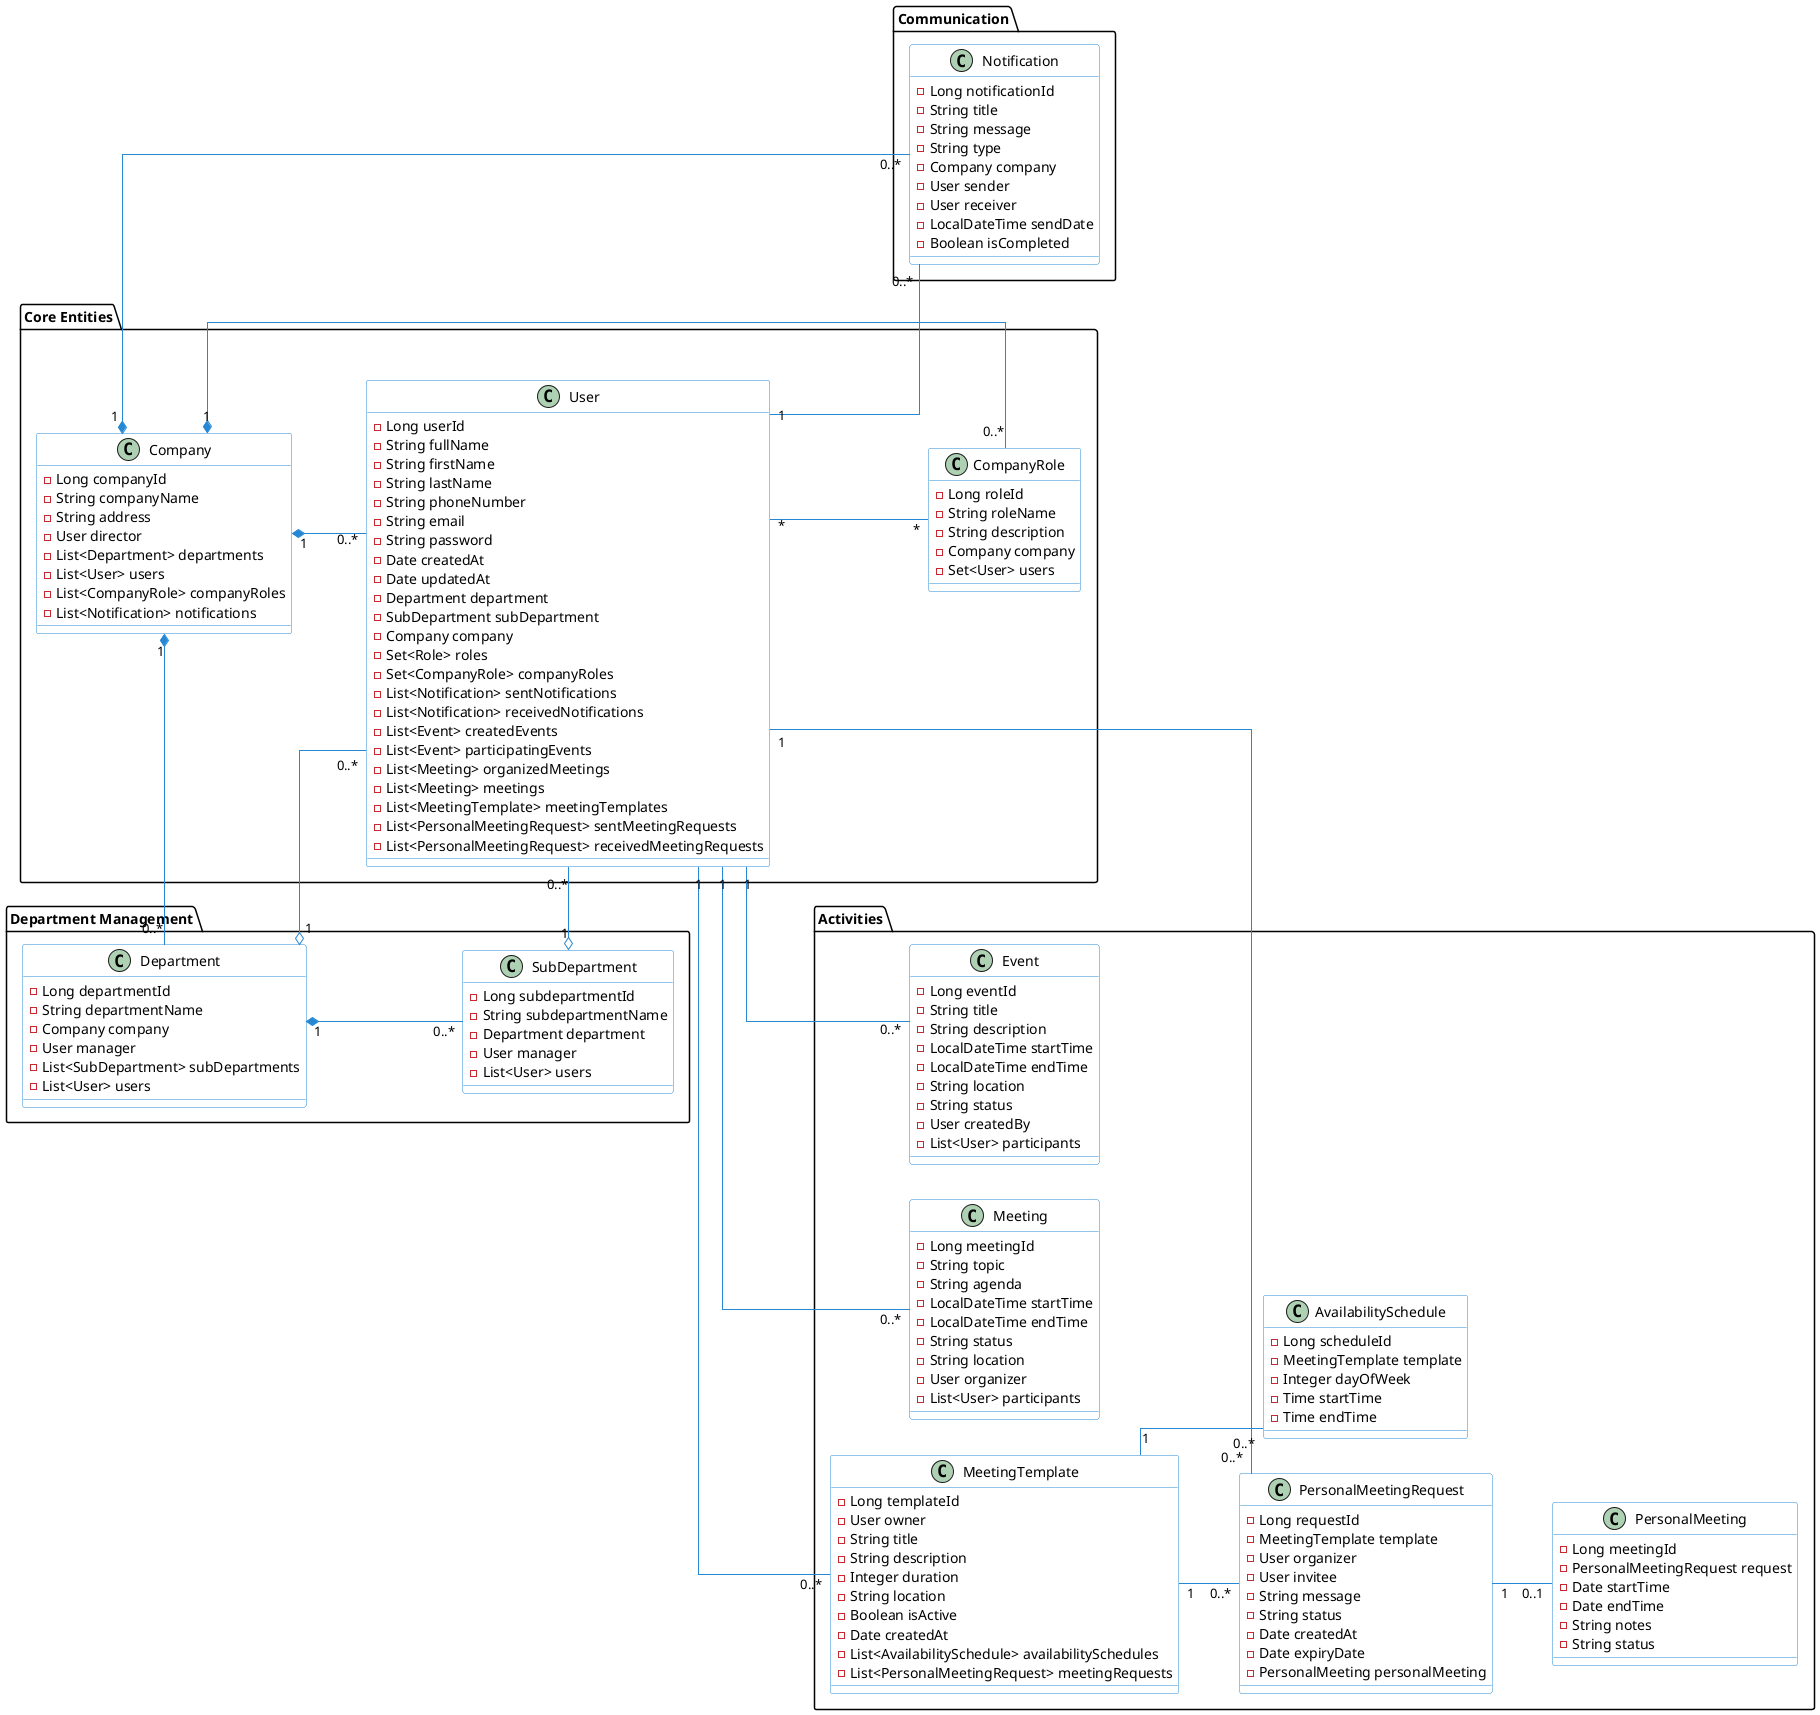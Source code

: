 @startuml
' Вертикальная ориентация (по умолчанию top to bottom)
' Можно явно указать:
left to right direction
skinparam linetype ortho

skinparam class {
    BackgroundColor White
    ArrowColor #2688d4
    BorderColor #2688d4
}

package "Core Entities" {
    class User {
        -Long userId
        -String fullName
        -String firstName
        -String lastName
        -String phoneNumber
        -String email
        -String password
        -Date createdAt
        -Date updatedAt
        -Department department
        -SubDepartment subDepartment
        -Company company
        -Set<Role> roles
        -Set<CompanyRole> companyRoles
        -List<Notification> sentNotifications
        -List<Notification> receivedNotifications
        -List<Event> createdEvents
        -List<Event> participatingEvents
        -List<Meeting> organizedMeetings
        -List<Meeting> meetings
        -List<MeetingTemplate> meetingTemplates
        -List<PersonalMeetingRequest> sentMeetingRequests
        -List<PersonalMeetingRequest> receivedMeetingRequests
    }

    class Company {
        -Long companyId
        -String companyName
        -String address
        -User director
        -List<Department> departments
        -List<User> users
        -List<CompanyRole> companyRoles
        -List<Notification> notifications
    }

    class CompanyRole {
        -Long roleId
        -String roleName
        -String description
        -Company company
        -Set<User> users
    }
}

package "Department Management" {
    class Department {
        -Long departmentId
        -String departmentName
        -Company company
        -User manager
        -List<SubDepartment> subDepartments
        -List<User> users
    }

    class SubDepartment {
        -Long subdepartmentId
        -String subdepartmentName
        -Department department
        -User manager
        -List<User> users
    }
}

package "Activities" {
    class Event {
        -Long eventId
        -String title
        -String description
        -LocalDateTime startTime
        -LocalDateTime endTime
        -String location
        -String status
        -User createdBy
        -List<User> participants
    }

    class Meeting {
        -Long meetingId
        -String topic
        -String agenda
        -LocalDateTime startTime
        -LocalDateTime endTime
        -String status
        -String location
        -User organizer
        -List<User> participants
    }

    class MeetingTemplate {
        -Long templateId
        -User owner
        -String title
        -String description
        -Integer duration
        -String location
        -Boolean isActive
        -Date createdAt
        -List<AvailabilitySchedule> availabilitySchedules
        -List<PersonalMeetingRequest> meetingRequests
    }

    class AvailabilitySchedule {
        -Long scheduleId
        -MeetingTemplate template
        -Integer dayOfWeek
        -Time startTime
        -Time endTime
    }

    class PersonalMeetingRequest {
        -Long requestId
        -MeetingTemplate template
        -User organizer
        -User invitee
        -String message
        -String status
        -Date createdAt
        -Date expiryDate
        -PersonalMeeting personalMeeting
    }

    class PersonalMeeting {
        -Long meetingId
        -PersonalMeetingRequest request
        -Date startTime
        -Date endTime
        -String notes
        -String status
    }
}

package "Communication" {
    class Notification {
        -Long notificationId
        -String title
        -String message
        -String type
        -Company company
        -User sender
        -User receiver
        -LocalDateTime sendDate
        -Boolean isCompleted
    }
}

' --- Связи между классами ---
Company "1" *-- "0..*" Department
Company "1" *-- "0..*" User
Company "1" *-- "0..*" CompanyRole
Company "1" *-- "0..*" Notification
Department "1" *-- "0..*" SubDepartment
Department "1" o-- "0..*" User
SubDepartment "1" o-- "0..*" User
User "*" -- "*" CompanyRole
User "1" -- "0..*" Event
User "1" -- "0..*" Meeting
User "1" -- "0..*" Notification
User "1" -- "0..*" MeetingTemplate
User "1" -- "0..*" PersonalMeetingRequest
MeetingTemplate "1" -- "0..*" AvailabilitySchedule
MeetingTemplate "1" -- "0..*" PersonalMeetingRequest
PersonalMeetingRequest "1" -- "0..1" PersonalMeeting

@enduml